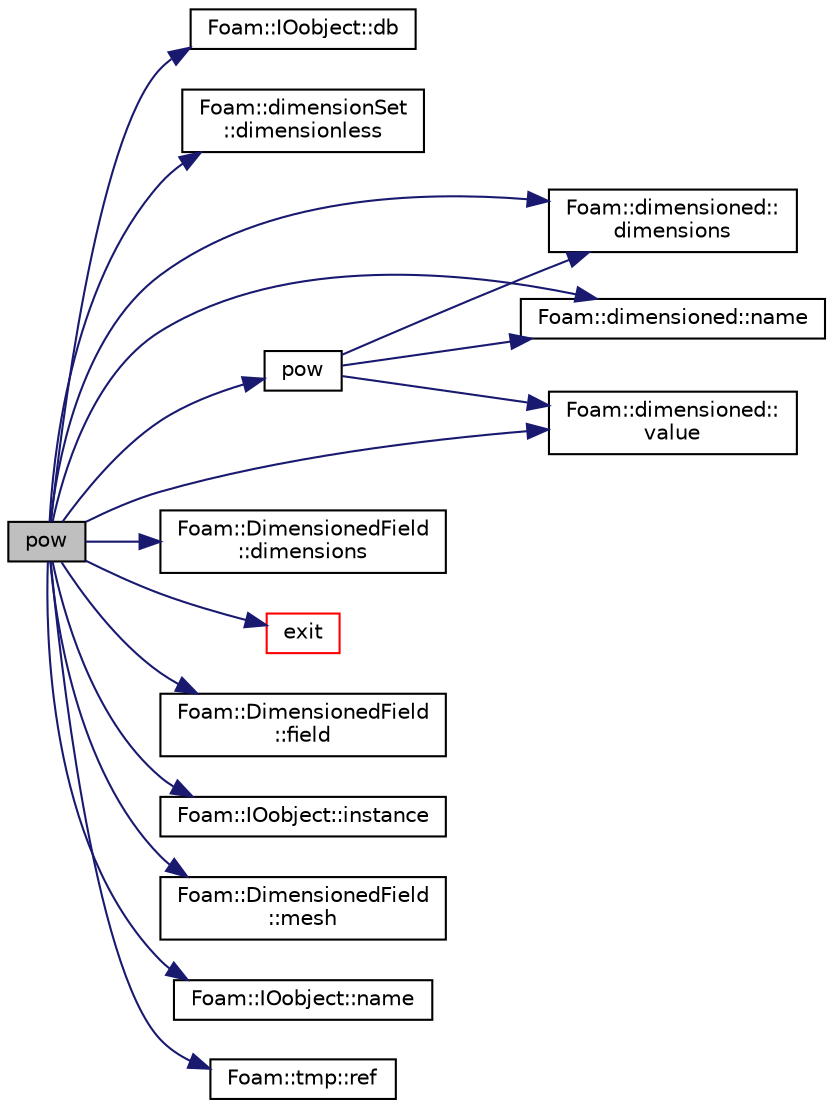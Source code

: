 digraph "pow"
{
  bgcolor="transparent";
  edge [fontname="Helvetica",fontsize="10",labelfontname="Helvetica",labelfontsize="10"];
  node [fontname="Helvetica",fontsize="10",shape=record];
  rankdir="LR";
  Node66281 [label="pow",height=0.2,width=0.4,color="black", fillcolor="grey75", style="filled", fontcolor="black"];
  Node66281 -> Node66282 [color="midnightblue",fontsize="10",style="solid",fontname="Helvetica"];
  Node66282 [label="Foam::IOobject::db",height=0.2,width=0.4,color="black",URL="$a27249.html#a65cc75d9f80b1df5c3184fb2274a97f1",tooltip="Return the local objectRegistry. "];
  Node66281 -> Node66283 [color="midnightblue",fontsize="10",style="solid",fontname="Helvetica"];
  Node66283 [label="Foam::dimensionSet\l::dimensionless",height=0.2,width=0.4,color="black",URL="$a27477.html#abfca824f6f787b2201b4de0a47bf46ef",tooltip="Return true if it is dimensionless. "];
  Node66281 -> Node66284 [color="midnightblue",fontsize="10",style="solid",fontname="Helvetica"];
  Node66284 [label="Foam::dimensioned::\ldimensions",height=0.2,width=0.4,color="black",URL="$a27473.html#a512673c2674ca2d38885f1bb5f6994fb",tooltip="Return const reference to dimensions. "];
  Node66281 -> Node66285 [color="midnightblue",fontsize="10",style="solid",fontname="Helvetica"];
  Node66285 [label="Foam::DimensionedField\l::dimensions",height=0.2,width=0.4,color="black",URL="$a27497.html#a512673c2674ca2d38885f1bb5f6994fb",tooltip="Return dimensions. "];
  Node66281 -> Node66286 [color="midnightblue",fontsize="10",style="solid",fontname="Helvetica"];
  Node66286 [label="exit",height=0.2,width=0.4,color="red",URL="$a21851.html#a06ca7250d8e89caf05243ec094843642"];
  Node66281 -> Node66334 [color="midnightblue",fontsize="10",style="solid",fontname="Helvetica"];
  Node66334 [label="Foam::DimensionedField\l::field",height=0.2,width=0.4,color="black",URL="$a27497.html#ac2dbc74fd80315697e3bfbe57956ad89"];
  Node66281 -> Node66335 [color="midnightblue",fontsize="10",style="solid",fontname="Helvetica"];
  Node66335 [label="Foam::IOobject::instance",height=0.2,width=0.4,color="black",URL="$a27249.html#acac6de003b420b848571b5064e50ed89"];
  Node66281 -> Node66336 [color="midnightblue",fontsize="10",style="solid",fontname="Helvetica"];
  Node66336 [label="Foam::DimensionedField\l::mesh",height=0.2,width=0.4,color="black",URL="$a27497.html#a8f1110830348a1448a14ab5e3cf47e3b",tooltip="Return mesh. "];
  Node66281 -> Node66330 [color="midnightblue",fontsize="10",style="solid",fontname="Helvetica"];
  Node66330 [label="Foam::dimensioned::name",height=0.2,width=0.4,color="black",URL="$a27473.html#ade4113569ef0db70665fded275a5e38e",tooltip="Return const reference to name. "];
  Node66281 -> Node66337 [color="midnightblue",fontsize="10",style="solid",fontname="Helvetica"];
  Node66337 [label="Foam::IOobject::name",height=0.2,width=0.4,color="black",URL="$a27249.html#acc80e00a8ac919288fb55bd14cc88bf6",tooltip="Return name. "];
  Node66281 -> Node66329 [color="midnightblue",fontsize="10",style="solid",fontname="Helvetica"];
  Node66329 [label="pow",height=0.2,width=0.4,color="black",URL="$a21851.html#a7500c8e9d27a442adc75e287de074c7c"];
  Node66329 -> Node66284 [color="midnightblue",fontsize="10",style="solid",fontname="Helvetica"];
  Node66329 -> Node66330 [color="midnightblue",fontsize="10",style="solid",fontname="Helvetica"];
  Node66329 -> Node66331 [color="midnightblue",fontsize="10",style="solid",fontname="Helvetica"];
  Node66331 [label="Foam::dimensioned::\lvalue",height=0.2,width=0.4,color="black",URL="$a27473.html#a7948200a26c85fc3a83ffa510a91d668",tooltip="Return const reference to value. "];
  Node66281 -> Node66338 [color="midnightblue",fontsize="10",style="solid",fontname="Helvetica"];
  Node66338 [label="Foam::tmp::ref",height=0.2,width=0.4,color="black",URL="$a27077.html#aeaf81e641282874cef07f5b808efc83b",tooltip="Return non-const reference or generate a fatal error. "];
  Node66281 -> Node66331 [color="midnightblue",fontsize="10",style="solid",fontname="Helvetica"];
}

